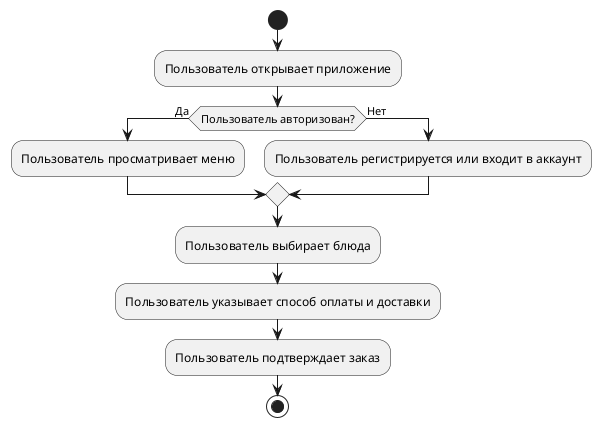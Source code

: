 @startuml
'Диаграмма деятельности — процесс заказа'
start
:Пользователь открывает приложение;
if (Пользователь авторизован?) then (Да)
 :Пользователь просматривает меню;
else (Нет)
 :Пользователь регистрируется или входит в аккаунт;
endif
:Пользователь выбирает блюда;
:Пользователь указывает способ оплаты и доставки;
:Пользователь подтверждает заказ;
stop
@enduml
